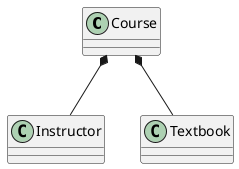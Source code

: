 @startuml
class Course
class Instructor
class Textbook

Course *-- Instructor
Course *-- Textbook
@enduml
